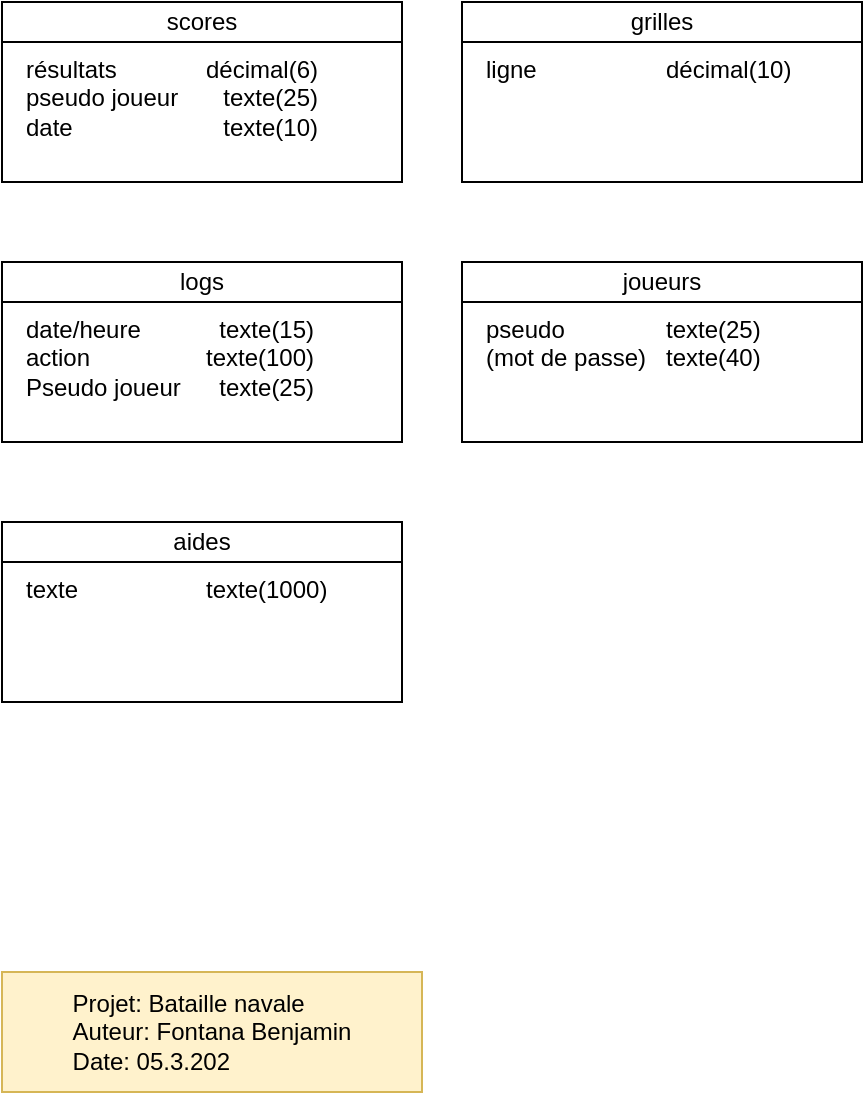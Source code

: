 <mxfile version="12.8.1" type="device"><diagram id="in7H4NrJunnNntbW5Pcs" name="Page-1"><mxGraphModel dx="1422" dy="713" grid="1" gridSize="10" guides="1" tooltips="1" connect="1" arrows="1" fold="1" page="1" pageScale="1" pageWidth="827" pageHeight="1169" math="0" shadow="0"><root><mxCell id="0"/><mxCell id="1" parent="0"/><mxCell id="ugQoauEnCLrI5TCnWhaz-1" value="" style="group" parent="1" vertex="1" connectable="0"><mxGeometry x="30" y="70" width="200" height="90" as="geometry"/></mxCell><mxCell id="ugQoauEnCLrI5TCnWhaz-2" value="&lt;div style=&quot;box-sizing: border-box ; width: 100% ; padding: 2px&quot;&gt;&lt;br&gt;&lt;/div&gt;" style="verticalAlign=top;align=center;overflow=fill;html=1;rounded=0;shadow=0;comic=0;labelBackgroundColor=none;strokeColor=#000000;strokeWidth=1;fillColor=#ffffff;fontFamily=Verdana;fontSize=12;fontColor=#000000;" parent="ugQoauEnCLrI5TCnWhaz-1" vertex="1"><mxGeometry width="200" height="90" as="geometry"/></mxCell><mxCell id="ugQoauEnCLrI5TCnWhaz-3" value="scores" style="rounded=0;whiteSpace=wrap;html=1;" parent="ugQoauEnCLrI5TCnWhaz-1" vertex="1"><mxGeometry width="200" height="20" as="geometry"/></mxCell><mxCell id="ugQoauEnCLrI5TCnWhaz-4" value="résultats&lt;br&gt;pseudo joueur&lt;br&gt;date" style="text;html=1;strokeColor=none;fillColor=none;align=left;verticalAlign=top;whiteSpace=wrap;rounded=0;" parent="ugQoauEnCLrI5TCnWhaz-1" vertex="1"><mxGeometry x="10" y="20" width="90" height="20" as="geometry"/></mxCell><mxCell id="ugQoauEnCLrI5TCnWhaz-5" value="&lt;div style=&quot;text-align: right&quot;&gt;&lt;span&gt;décimal(6)&lt;/span&gt;&lt;/div&gt;&lt;div style=&quot;text-align: right&quot;&gt;&lt;span&gt;texte(25)&lt;/span&gt;&lt;/div&gt;&lt;div style=&quot;text-align: right&quot;&gt;&lt;span&gt;texte(10)&lt;/span&gt;&lt;/div&gt;" style="text;html=1;strokeColor=none;fillColor=none;align=left;verticalAlign=top;whiteSpace=wrap;rounded=0;" parent="ugQoauEnCLrI5TCnWhaz-1" vertex="1"><mxGeometry x="100" y="20" width="100" height="20" as="geometry"/></mxCell><mxCell id="ugQoauEnCLrI5TCnWhaz-6" value="" style="group" parent="1" vertex="1" connectable="0"><mxGeometry x="260" y="70" width="200" height="90" as="geometry"/></mxCell><mxCell id="ugQoauEnCLrI5TCnWhaz-7" value="&lt;div style=&quot;box-sizing: border-box ; width: 100% ; padding: 2px&quot;&gt;&lt;br&gt;&lt;/div&gt;" style="verticalAlign=top;align=center;overflow=fill;html=1;rounded=0;shadow=0;comic=0;labelBackgroundColor=none;strokeColor=#000000;strokeWidth=1;fillColor=#ffffff;fontFamily=Verdana;fontSize=12;fontColor=#000000;" parent="ugQoauEnCLrI5TCnWhaz-6" vertex="1"><mxGeometry width="200" height="90" as="geometry"/></mxCell><mxCell id="ugQoauEnCLrI5TCnWhaz-8" value="grilles" style="rounded=0;whiteSpace=wrap;html=1;" parent="ugQoauEnCLrI5TCnWhaz-6" vertex="1"><mxGeometry width="200" height="20" as="geometry"/></mxCell><mxCell id="ugQoauEnCLrI5TCnWhaz-9" value="ligne" style="text;html=1;strokeColor=none;fillColor=none;align=left;verticalAlign=top;whiteSpace=wrap;rounded=0;" parent="ugQoauEnCLrI5TCnWhaz-6" vertex="1"><mxGeometry x="10" y="20" width="90" height="20" as="geometry"/></mxCell><mxCell id="ugQoauEnCLrI5TCnWhaz-10" value="&lt;div style=&quot;text-align: right&quot;&gt;décimal(10)&lt;/div&gt;" style="text;html=1;strokeColor=none;fillColor=none;align=left;verticalAlign=top;whiteSpace=wrap;rounded=0;" parent="ugQoauEnCLrI5TCnWhaz-6" vertex="1"><mxGeometry x="100" y="20" width="100" height="20" as="geometry"/></mxCell><mxCell id="ugQoauEnCLrI5TCnWhaz-11" value="" style="group" parent="1" vertex="1" connectable="0"><mxGeometry x="30" y="200" width="200" height="90" as="geometry"/></mxCell><mxCell id="ugQoauEnCLrI5TCnWhaz-12" value="&lt;div style=&quot;box-sizing: border-box ; width: 100% ; padding: 2px&quot;&gt;&lt;br&gt;&lt;/div&gt;" style="verticalAlign=top;align=center;overflow=fill;html=1;rounded=0;shadow=0;comic=0;labelBackgroundColor=none;strokeColor=#000000;strokeWidth=1;fillColor=#ffffff;fontFamily=Verdana;fontSize=12;fontColor=#000000;" parent="ugQoauEnCLrI5TCnWhaz-11" vertex="1"><mxGeometry width="200" height="90" as="geometry"/></mxCell><mxCell id="ugQoauEnCLrI5TCnWhaz-13" value="logs" style="rounded=0;whiteSpace=wrap;html=1;" parent="ugQoauEnCLrI5TCnWhaz-11" vertex="1"><mxGeometry width="200" height="20" as="geometry"/></mxCell><mxCell id="ugQoauEnCLrI5TCnWhaz-14" value="date/heure&lt;br&gt;action&lt;br&gt;Pseudo joueur" style="text;html=1;strokeColor=none;fillColor=none;align=left;verticalAlign=top;whiteSpace=wrap;rounded=0;" parent="ugQoauEnCLrI5TCnWhaz-11" vertex="1"><mxGeometry x="10" y="20" width="90" height="20" as="geometry"/></mxCell><mxCell id="ugQoauEnCLrI5TCnWhaz-15" value="&lt;div style=&quot;text-align: right&quot;&gt;&lt;span&gt;texte(15)&lt;/span&gt;&lt;/div&gt;&lt;div style=&quot;text-align: right&quot;&gt;&lt;span&gt;texte(100)&lt;/span&gt;&lt;/div&gt;&lt;div style=&quot;text-align: right&quot;&gt;&lt;span&gt;texte(25)&lt;/span&gt;&lt;/div&gt;" style="text;html=1;strokeColor=none;fillColor=none;align=left;verticalAlign=top;whiteSpace=wrap;rounded=0;" parent="ugQoauEnCLrI5TCnWhaz-11" vertex="1"><mxGeometry x="100" y="20" width="100" height="20" as="geometry"/></mxCell><mxCell id="ugQoauEnCLrI5TCnWhaz-19" value="" style="group" parent="1" vertex="1" connectable="0"><mxGeometry x="260" y="200" width="200" height="90" as="geometry"/></mxCell><mxCell id="ugQoauEnCLrI5TCnWhaz-20" value="&lt;div style=&quot;box-sizing: border-box ; width: 100% ; padding: 2px&quot;&gt;&lt;br&gt;&lt;/div&gt;" style="verticalAlign=top;align=center;overflow=fill;html=1;rounded=0;shadow=0;comic=0;labelBackgroundColor=none;strokeColor=#000000;strokeWidth=1;fillColor=#ffffff;fontFamily=Verdana;fontSize=12;fontColor=#000000;" parent="ugQoauEnCLrI5TCnWhaz-19" vertex="1"><mxGeometry width="200" height="90" as="geometry"/></mxCell><mxCell id="ugQoauEnCLrI5TCnWhaz-21" value="joueurs" style="rounded=0;whiteSpace=wrap;html=1;" parent="ugQoauEnCLrI5TCnWhaz-19" vertex="1"><mxGeometry width="200" height="20" as="geometry"/></mxCell><mxCell id="ugQoauEnCLrI5TCnWhaz-22" value="pseudo&lt;br&gt;(mot de passe)" style="text;html=1;strokeColor=none;fillColor=none;align=left;verticalAlign=top;whiteSpace=wrap;rounded=0;" parent="ugQoauEnCLrI5TCnWhaz-19" vertex="1"><mxGeometry x="10" y="20" width="90" height="20" as="geometry"/></mxCell><mxCell id="ugQoauEnCLrI5TCnWhaz-23" value="&lt;div style=&quot;text-align: right&quot;&gt;&lt;span&gt;texte(25)&lt;/span&gt;&lt;br&gt;&lt;/div&gt;&lt;div style=&quot;text-align: right&quot;&gt;&lt;span&gt;texte(40)&lt;/span&gt;&lt;/div&gt;" style="text;html=1;strokeColor=none;fillColor=none;align=left;verticalAlign=top;whiteSpace=wrap;rounded=0;" parent="ugQoauEnCLrI5TCnWhaz-19" vertex="1"><mxGeometry x="100" y="20" width="100" height="20" as="geometry"/></mxCell><mxCell id="ugQoauEnCLrI5TCnWhaz-24" value="" style="group" parent="1" vertex="1" connectable="0"><mxGeometry x="30" y="330" width="200" height="90" as="geometry"/></mxCell><mxCell id="ugQoauEnCLrI5TCnWhaz-25" value="&lt;div style=&quot;box-sizing: border-box ; width: 100% ; padding: 2px&quot;&gt;&lt;br&gt;&lt;/div&gt;" style="verticalAlign=top;align=center;overflow=fill;html=1;rounded=0;shadow=0;comic=0;labelBackgroundColor=none;strokeColor=#000000;strokeWidth=1;fillColor=#ffffff;fontFamily=Verdana;fontSize=12;fontColor=#000000;" parent="ugQoauEnCLrI5TCnWhaz-24" vertex="1"><mxGeometry width="200" height="90" as="geometry"/></mxCell><mxCell id="ugQoauEnCLrI5TCnWhaz-26" value="aides" style="rounded=0;whiteSpace=wrap;html=1;" parent="ugQoauEnCLrI5TCnWhaz-24" vertex="1"><mxGeometry width="200" height="20" as="geometry"/></mxCell><mxCell id="ugQoauEnCLrI5TCnWhaz-27" value="texte" style="text;html=1;strokeColor=none;fillColor=none;align=left;verticalAlign=top;whiteSpace=wrap;rounded=0;" parent="ugQoauEnCLrI5TCnWhaz-24" vertex="1"><mxGeometry x="10" y="20" width="90" height="20" as="geometry"/></mxCell><mxCell id="ugQoauEnCLrI5TCnWhaz-28" value="&lt;div style=&quot;text-align: right&quot;&gt;texte(1000)&lt;/div&gt;" style="text;html=1;strokeColor=none;fillColor=none;align=left;verticalAlign=top;whiteSpace=wrap;rounded=0;" parent="ugQoauEnCLrI5TCnWhaz-24" vertex="1"><mxGeometry x="100" y="20" width="100" height="20" as="geometry"/></mxCell><mxCell id="x-iU1S7HZ0Lk2FVi7HPV-4" value="&lt;div style=&quot;text-align: left&quot;&gt;&lt;span&gt;Projet: Bataille navale&lt;/span&gt;&lt;/div&gt;&lt;div style=&quot;text-align: left&quot;&gt;&lt;span&gt;Auteur: Fontana Benjamin&lt;/span&gt;&lt;/div&gt;&lt;div style=&quot;text-align: left&quot;&gt;&lt;span&gt;Date: 05.3.202&lt;/span&gt;&lt;/div&gt;" style="rounded=0;whiteSpace=wrap;html=1;fillColor=#fff2cc;strokeColor=#d6b656;" parent="1" vertex="1"><mxGeometry x="30" y="555" width="210" height="60" as="geometry"/></mxCell></root></mxGraphModel></diagram></mxfile>
